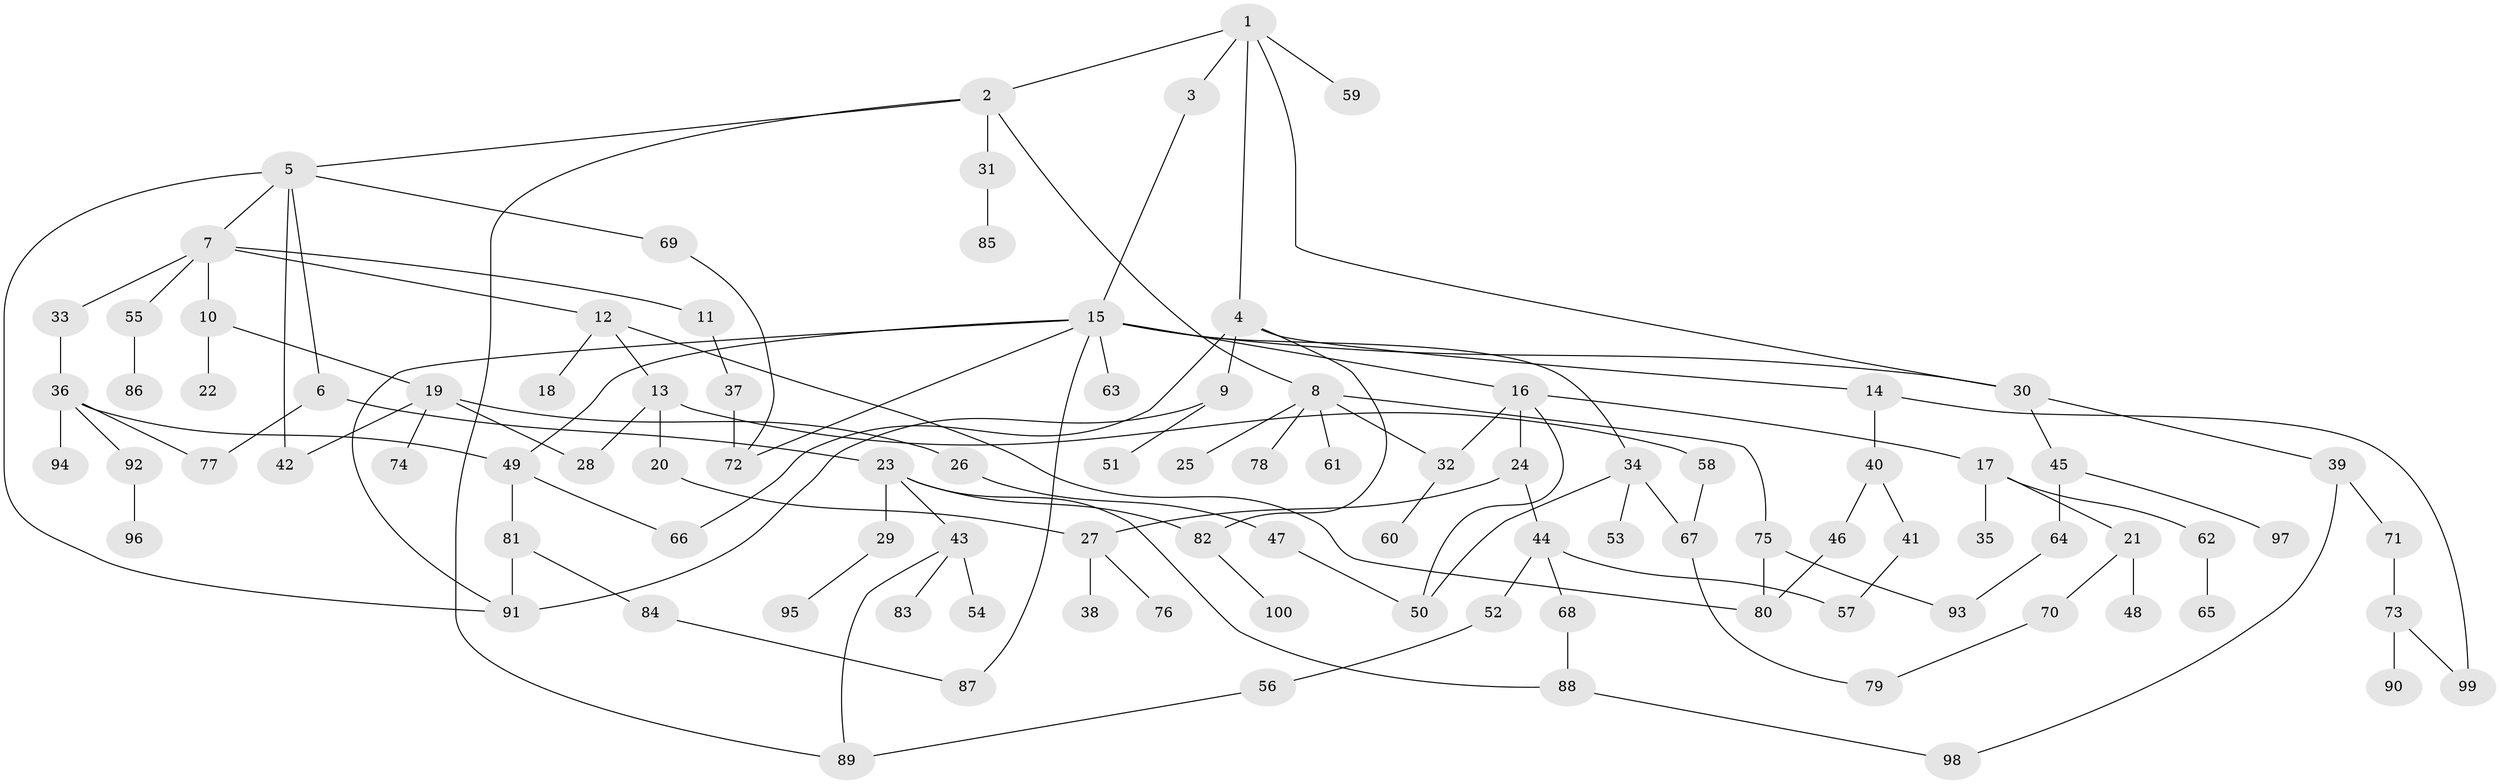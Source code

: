 // Generated by graph-tools (version 1.1) at 2025/01/03/09/25 03:01:05]
// undirected, 100 vertices, 127 edges
graph export_dot {
graph [start="1"]
  node [color=gray90,style=filled];
  1;
  2;
  3;
  4;
  5;
  6;
  7;
  8;
  9;
  10;
  11;
  12;
  13;
  14;
  15;
  16;
  17;
  18;
  19;
  20;
  21;
  22;
  23;
  24;
  25;
  26;
  27;
  28;
  29;
  30;
  31;
  32;
  33;
  34;
  35;
  36;
  37;
  38;
  39;
  40;
  41;
  42;
  43;
  44;
  45;
  46;
  47;
  48;
  49;
  50;
  51;
  52;
  53;
  54;
  55;
  56;
  57;
  58;
  59;
  60;
  61;
  62;
  63;
  64;
  65;
  66;
  67;
  68;
  69;
  70;
  71;
  72;
  73;
  74;
  75;
  76;
  77;
  78;
  79;
  80;
  81;
  82;
  83;
  84;
  85;
  86;
  87;
  88;
  89;
  90;
  91;
  92;
  93;
  94;
  95;
  96;
  97;
  98;
  99;
  100;
  1 -- 2;
  1 -- 3;
  1 -- 4;
  1 -- 59;
  1 -- 30;
  2 -- 5;
  2 -- 8;
  2 -- 31;
  2 -- 89;
  3 -- 15;
  4 -- 9;
  4 -- 14;
  4 -- 66;
  4 -- 82;
  5 -- 6;
  5 -- 7;
  5 -- 42;
  5 -- 69;
  5 -- 91;
  6 -- 23;
  6 -- 77;
  7 -- 10;
  7 -- 11;
  7 -- 12;
  7 -- 33;
  7 -- 55;
  8 -- 25;
  8 -- 61;
  8 -- 75;
  8 -- 78;
  8 -- 32;
  9 -- 51;
  9 -- 91;
  10 -- 19;
  10 -- 22;
  11 -- 37;
  12 -- 13;
  12 -- 18;
  12 -- 80;
  13 -- 20;
  13 -- 28;
  13 -- 58;
  14 -- 40;
  14 -- 99;
  15 -- 16;
  15 -- 30;
  15 -- 34;
  15 -- 63;
  15 -- 72;
  15 -- 49;
  15 -- 91;
  15 -- 87;
  16 -- 17;
  16 -- 24;
  16 -- 32;
  16 -- 50;
  17 -- 21;
  17 -- 35;
  17 -- 62;
  19 -- 26;
  19 -- 74;
  19 -- 42;
  19 -- 28;
  20 -- 27;
  21 -- 48;
  21 -- 70;
  23 -- 29;
  23 -- 43;
  23 -- 82;
  23 -- 88;
  24 -- 27;
  24 -- 44;
  26 -- 47;
  27 -- 38;
  27 -- 76;
  29 -- 95;
  30 -- 39;
  30 -- 45;
  31 -- 85;
  32 -- 60;
  33 -- 36;
  34 -- 53;
  34 -- 67;
  34 -- 50;
  36 -- 49;
  36 -- 92;
  36 -- 94;
  36 -- 77;
  37 -- 72;
  39 -- 71;
  39 -- 98;
  40 -- 41;
  40 -- 46;
  41 -- 57;
  43 -- 54;
  43 -- 83;
  43 -- 89;
  44 -- 52;
  44 -- 57;
  44 -- 68;
  45 -- 64;
  45 -- 97;
  46 -- 80;
  47 -- 50;
  49 -- 81;
  49 -- 66;
  52 -- 56;
  55 -- 86;
  56 -- 89;
  58 -- 67;
  62 -- 65;
  64 -- 93;
  67 -- 79;
  68 -- 88;
  69 -- 72;
  70 -- 79;
  71 -- 73;
  73 -- 90;
  73 -- 99;
  75 -- 80;
  75 -- 93;
  81 -- 84;
  81 -- 91;
  82 -- 100;
  84 -- 87;
  88 -- 98;
  92 -- 96;
}
